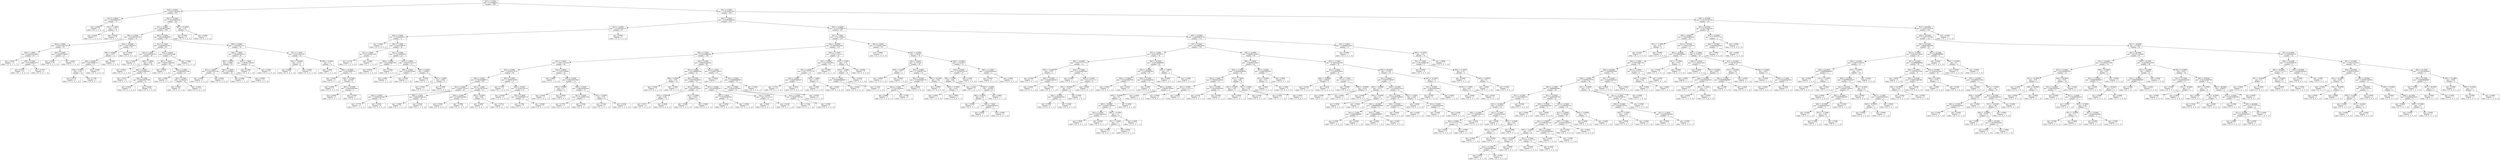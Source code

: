 digraph Tree {
0 [label="X[1] <= 2.5000\ngini = 0.747290625\nsamples = 800", shape="box"] ;
1 [label="X[0] <= 0.5000\ngini = 0.639718878882\nsamples = 218", shape="box"] ;
0 -> 1 ;
2 [label="X[1] <= 0.5000\ngini = 0.782006920415\nsamples = 17", shape="box"] ;
1 -> 2 ;
3 [label="gini = 0.6400\nsamples = 5\nvalue = [ 0.  2.  0.  2.  1.]", shape="box"] ;
2 -> 3 ;
4 [label="X[1] <= 1.5000\ngini = 0.75\nsamples = 12", shape="box"] ;
2 -> 4 ;
5 [label="gini = 0.6939\nsamples = 7\nvalue = [ 3.  1.  2.  0.  1.]", shape="box"] ;
4 -> 5 ;
6 [label="gini = 0.6400\nsamples = 5\nvalue = [ 0.  2.  1.  0.  2.]", shape="box"] ;
4 -> 6 ;
7 [label="X[0] <= 15.5000\ngini = 0.610182916264\nsamples = 201", shape="box"] ;
1 -> 7 ;
8 [label="X[1] <= 0.5000\ngini = 0.60485214494\nsamples = 196", shape="box"] ;
7 -> 8 ;
9 [label="X[0] <= 5.5000\ngini = 0.533087103724\nsamples = 57", shape="box"] ;
8 -> 9 ;
10 [label="X[0] <= 3.5000\ngini = 0.583017847485\nsamples = 43", shape="box"] ;
9 -> 10 ;
11 [label="X[0] <= 1.5000\ngini = 0.516052318668\nsamples = 29", shape="box"] ;
10 -> 11 ;
12 [label="gini = 0.5455\nsamples = 11\nvalue = [ 0.  2.  1.  1.  7.]", shape="box"] ;
11 -> 12 ;
13 [label="X[0] <= 2.5000\ngini = 0.475308641975\nsamples = 18", shape="box"] ;
11 -> 13 ;
14 [label="gini = 0.5417\nsamples = 12\nvalue = [ 0.  1.  0.  4.  7.]", shape="box"] ;
13 -> 14 ;
15 [label="gini = 0.2778\nsamples = 6\nvalue = [ 0.  0.  0.  1.  5.]", shape="box"] ;
13 -> 15 ;
16 [label="X[0] <= 4.5000\ngini = 0.642857142857\nsamples = 14", shape="box"] ;
10 -> 16 ;
17 [label="gini = 0.6200\nsamples = 10\nvalue = [ 0.  0.  2.  3.  5.]", shape="box"] ;
16 -> 17 ;
18 [label="gini = 0.6250\nsamples = 4\nvalue = [ 0.  0.  1.  2.  1.]", shape="box"] ;
16 -> 18 ;
19 [label="X[0] <= 10.5000\ngini = 0.336734693878\nsamples = 14", shape="box"] ;
9 -> 19 ;
20 [label="X[0] <= 9.5000\ngini = 0.375\nsamples = 12", shape="box"] ;
19 -> 20 ;
21 [label="X[0] <= 8.0000\ngini = 0.297520661157\nsamples = 11", shape="box"] ;
20 -> 21 ;
22 [label="X[0] <= 6.5000\ngini = 0.32\nsamples = 10", shape="box"] ;
21 -> 22 ;
23 [label="gini = 0.2778\nsamples = 6\nvalue = [ 0.  0.  0.  1.  5.]", shape="box"] ;
22 -> 23 ;
24 [label="gini = 0.3750\nsamples = 4\nvalue = [ 0.  0.  0.  1.  3.]", shape="box"] ;
22 -> 24 ;
25 [label="gini = 0.0000\nsamples = 1\nvalue = [ 0.  0.  0.  0.  1.]", shape="box"] ;
21 -> 25 ;
26 [label="gini = 0.0000\nsamples = 1\nvalue = [ 0.  0.  0.  1.  0.]", shape="box"] ;
20 -> 26 ;
27 [label="gini = 0.0000\nsamples = 2\nvalue = [ 0.  0.  0.  0.  2.]", shape="box"] ;
19 -> 27 ;
28 [label="X[0] <= 5.5000\ngini = 0.623259665649\nsamples = 139", shape="box"] ;
8 -> 28 ;
29 [label="X[1] <= 1.5000\ngini = 0.666860211932\nsamples = 83", shape="box"] ;
28 -> 29 ;
30 [label="X[0] <= 1.5000\ngini = 0.636284722222\nsamples = 48", shape="box"] ;
29 -> 30 ;
31 [label="gini = 0.5938\nsamples = 8\nvalue = [ 1.  0.  0.  3.  4.]", shape="box"] ;
30 -> 31 ;
32 [label="X[0] <= 2.5000\ngini = 0.635\nsamples = 40", shape="box"] ;
30 -> 32 ;
33 [label="gini = 0.6531\nsamples = 7\nvalue = [ 0.  0.  2.  3.  2.]", shape="box"] ;
32 -> 33 ;
34 [label="X[0] <= 3.5000\ngini = 0.620752984389\nsamples = 33", shape="box"] ;
32 -> 34 ;
35 [label="gini = 0.5417\nsamples = 12\nvalue = [ 0.  0.  1.  4.  7.]", shape="box"] ;
34 -> 35 ;
36 [label="X[0] <= 4.5000\ngini = 0.648526077098\nsamples = 21", shape="box"] ;
34 -> 36 ;
37 [label="gini = 0.6531\nsamples = 7\nvalue = [ 0.  0.  2.  2.  3.]", shape="box"] ;
36 -> 37 ;
38 [label="gini = 0.6429\nsamples = 14\nvalue = [ 0.  0.  3.  5.  6.]", shape="box"] ;
36 -> 38 ;
39 [label="X[0] <= 4.5000\ngini = 0.674285714286\nsamples = 35", shape="box"] ;
29 -> 39 ;
40 [label="X[0] <= 1.5000\ngini = 0.683673469388\nsamples = 28", shape="box"] ;
39 -> 40 ;
41 [label="gini = 0.6939\nsamples = 7\nvalue = [ 0.  2.  1.  1.  3.]", shape="box"] ;
40 -> 41 ;
42 [label="X[0] <= 2.5000\ngini = 0.648526077098\nsamples = 21", shape="box"] ;
40 -> 42 ;
43 [label="gini = 0.5600\nsamples = 5\nvalue = [ 1.  0.  0.  3.  1.]", shape="box"] ;
42 -> 43 ;
44 [label="X[0] <= 3.5000\ngini = 0.6328125\nsamples = 16", shape="box"] ;
42 -> 44 ;
45 [label="gini = 0.5938\nsamples = 8\nvalue = [ 0.  1.  0.  3.  4.]", shape="box"] ;
44 -> 45 ;
46 [label="gini = 0.6562\nsamples = 8\nvalue = [ 0.  2.  0.  3.  3.]", shape="box"] ;
44 -> 46 ;
47 [label="gini = 0.4490\nsamples = 7\nvalue = [ 1.  0.  0.  5.  1.]", shape="box"] ;
39 -> 47 ;
48 [label="X[0] <= 8.5000\ngini = 0.53443877551\nsamples = 56", shape="box"] ;
28 -> 48 ;
49 [label="X[0] <= 7.5000\ngini = 0.503460207612\nsamples = 34", shape="box"] ;
48 -> 49 ;
50 [label="X[0] <= 6.5000\ngini = 0.4864\nsamples = 25", shape="box"] ;
49 -> 50 ;
51 [label="X[1] <= 1.5000\ngini = 0.345679012346\nsamples = 9", shape="box"] ;
50 -> 51 ;
52 [label="gini = 0.4444\nsamples = 6\nvalue = [ 0.  0.  0.  2.  4.]", shape="box"] ;
51 -> 52 ;
53 [label="gini = 0.0000\nsamples = 3\nvalue = [ 0.  0.  0.  0.  3.]", shape="box"] ;
51 -> 53 ;
54 [label="X[1] <= 1.5000\ngini = 0.5390625\nsamples = 16", shape="box"] ;
50 -> 54 ;
55 [label="gini = 0.5600\nsamples = 5\nvalue = [ 0.  0.  1.  1.  3.]", shape="box"] ;
54 -> 55 ;
56 [label="gini = 0.4959\nsamples = 11\nvalue = [ 0.  0.  0.  5.  6.]", shape="box"] ;
54 -> 56 ;
57 [label="X[1] <= 1.5000\ngini = 0.493827160494\nsamples = 9", shape="box"] ;
49 -> 57 ;
58 [label="gini = 0.3200\nsamples = 5\nvalue = [ 0.  0.  0.  1.  4.]", shape="box"] ;
57 -> 58 ;
59 [label="gini = 0.5000\nsamples = 4\nvalue = [ 0.  0.  2.  0.  2.]", shape="box"] ;
57 -> 59 ;
60 [label="X[1] <= 1.5000\ngini = 0.54132231405\nsamples = 22", shape="box"] ;
48 -> 60 ;
61 [label="X[0] <= 10.0000\ngini = 0.375\nsamples = 8", shape="box"] ;
60 -> 61 ;
62 [label="gini = 0.4800\nsamples = 5\nvalue = [ 0.  0.  0.  3.  2.]", shape="box"] ;
61 -> 62 ;
63 [label="gini = 0.0000\nsamples = 3\nvalue = [ 0.  0.  0.  3.  0.]", shape="box"] ;
61 -> 63 ;
64 [label="X[0] <= 9.5000\ngini = 0.5\nsamples = 14", shape="box"] ;
60 -> 64 ;
65 [label="gini = 0.4444\nsamples = 3\nvalue = [ 0.  1.  0.  2.  0.]", shape="box"] ;
64 -> 65 ;
66 [label="X[0] <= 10.5000\ngini = 0.297520661157\nsamples = 11", shape="box"] ;
64 -> 66 ;
67 [label="gini = 0.4444\nsamples = 3\nvalue = [ 0.  0.  0.  1.  2.]", shape="box"] ;
66 -> 67 ;
68 [label="X[0] <= 12.5000\ngini = 0.21875\nsamples = 8", shape="box"] ;
66 -> 68 ;
69 [label="gini = 0.0000\nsamples = 5\nvalue = [ 0.  0.  0.  0.  5.]", shape="box"] ;
68 -> 69 ;
70 [label="X[0] <= 14.0000\ngini = 0.444444444444\nsamples = 3", shape="box"] ;
68 -> 70 ;
71 [label="gini = 0.5000\nsamples = 2\nvalue = [ 0.  0.  0.  1.  1.]", shape="box"] ;
70 -> 71 ;
72 [label="gini = 0.0000\nsamples = 1\nvalue = [ 0.  0.  0.  0.  1.]", shape="box"] ;
70 -> 72 ;
73 [label="X[0] <= 21.5000\ngini = 0.32\nsamples = 5", shape="box"] ;
7 -> 73 ;
74 [label="gini = 0.0000\nsamples = 4\nvalue = [ 0.  0.  0.  4.  0.]", shape="box"] ;
73 -> 74 ;
75 [label="gini = 0.0000\nsamples = 1\nvalue = [ 0.  0.  1.  0.  0.]", shape="box"] ;
73 -> 75 ;
76 [label="X[1] <= 9.5000\ngini = 0.767958573942\nsamples = 582", shape="box"] ;
0 -> 76 ;
77 [label="X[0] <= 3.5000\ngini = 0.745825829492\nsamples = 362", shape="box"] ;
76 -> 77 ;
78 [label="X[1] <= 6.5000\ngini = 0.723265306122\nsamples = 35", shape="box"] ;
77 -> 78 ;
79 [label="X[0] <= 0.5000\ngini = 0.755463059313\nsamples = 31", shape="box"] ;
78 -> 79 ;
80 [label="gini = 0.0000\nsamples = 2\nvalue = [ 0.  0.  0.  2.  0.]", shape="box"] ;
79 -> 80 ;
81 [label="X[0] <= 1.5000\ngini = 0.74435196195\nsamples = 29", shape="box"] ;
79 -> 81 ;
82 [label="X[1] <= 3.5000\ngini = 0.571428571429\nsamples = 7", shape="box"] ;
81 -> 82 ;
83 [label="gini = 0.3750\nsamples = 4\nvalue = [ 3.  1.  0.  0.  0.]", shape="box"] ;
82 -> 83 ;
84 [label="gini = 0.6667\nsamples = 3\nvalue = [ 1.  1.  1.  0.  0.]", shape="box"] ;
82 -> 84 ;
85 [label="X[1] <= 3.5000\ngini = 0.731404958678\nsamples = 22", shape="box"] ;
81 -> 85 ;
86 [label="X[0] <= 2.5000\ngini = 0.612244897959\nsamples = 7", shape="box"] ;
85 -> 86 ;
87 [label="gini = 0.6250\nsamples = 4\nvalue = [ 1.  0.  1.  0.  2.]", shape="box"] ;
86 -> 87 ;
88 [label="gini = 0.4444\nsamples = 3\nvalue = [ 0.  0.  2.  0.  1.]", shape="box"] ;
86 -> 88 ;
89 [label="X[1] <= 4.5000\ngini = 0.693333333333\nsamples = 15", shape="box"] ;
85 -> 89 ;
90 [label="X[0] <= 2.5000\ngini = 0.65306122449\nsamples = 7", shape="box"] ;
89 -> 90 ;
91 [label="gini = 0.6667\nsamples = 3\nvalue = [ 1.  0.  0.  1.  1.]", shape="box"] ;
90 -> 91 ;
92 [label="gini = 0.6250\nsamples = 4\nvalue = [ 1.  0.  0.  1.  2.]", shape="box"] ;
90 -> 92 ;
93 [label="X[0] <= 2.5000\ngini = 0.65625\nsamples = 8", shape="box"] ;
89 -> 93 ;
94 [label="gini = 0.6250\nsamples = 4\nvalue = [ 2.  0.  1.  1.  0.]", shape="box"] ;
93 -> 94 ;
95 [label="X[1] <= 5.5000\ngini = 0.625\nsamples = 4", shape="box"] ;
93 -> 95 ;
96 [label="gini = 0.5000\nsamples = 2\nvalue = [ 1.  0.  0.  1.  0.]", shape="box"] ;
95 -> 96 ;
97 [label="gini = 0.5000\nsamples = 2\nvalue = [ 1.  0.  0.  0.  1.]", shape="box"] ;
95 -> 97 ;
98 [label="gini = 0.0000\nsamples = 4\nvalue = [ 4.  0.  0.  0.  0.]", shape="box"] ;
78 -> 98 ;
99 [label="X[0] <= 12.5000\ngini = 0.732747898138\nsamples = 327", shape="box"] ;
77 -> 99 ;
100 [label="X[1] <= 7.5000\ngini = 0.7611249555\nsamples = 212", shape="box"] ;
99 -> 100 ;
101 [label="X[0] <= 10.5000\ngini = 0.748705971468\nsamples = 178", shape="box"] ;
100 -> 101 ;
102 [label="X[0] <= 7.5000\ngini = 0.754930606282\nsamples = 148", shape="box"] ;
101 -> 102 ;
103 [label="X[1] <= 5.5000\ngini = 0.769111570248\nsamples = 88", shape="box"] ;
102 -> 103 ;
104 [label="X[1] <= 4.5000\ngini = 0.769054178145\nsamples = 66", shape="box"] ;
103 -> 104 ;
105 [label="X[0] <= 5.5000\ngini = 0.745522698875\nsamples = 49", shape="box"] ;
104 -> 105 ;
106 [label="X[1] <= 3.5000\ngini = 0.69387755102\nsamples = 28", shape="box"] ;
105 -> 106 ;
107 [label="X[0] <= 4.5000\ngini = 0.704081632653\nsamples = 14", shape="box"] ;
106 -> 107 ;
108 [label="gini = 0.7778\nsamples = 6\nvalue = [ 1.  1.  1.  2.  1.]", shape="box"] ;
107 -> 108 ;
109 [label="gini = 0.5938\nsamples = 8\nvalue = [ 0.  0.  3.  4.  1.]", shape="box"] ;
107 -> 109 ;
110 [label="X[0] <= 4.5000\ngini = 0.663265306122\nsamples = 14", shape="box"] ;
106 -> 110 ;
111 [label="gini = 0.6667\nsamples = 6\nvalue = [ 0.  1.  1.  3.  1.]", shape="box"] ;
110 -> 111 ;
112 [label="gini = 0.6562\nsamples = 8\nvalue = [ 0.  1.  1.  4.  2.]", shape="box"] ;
110 -> 112 ;
113 [label="X[1] <= 3.5000\ngini = 0.730158730159\nsamples = 21", shape="box"] ;
105 -> 113 ;
114 [label="X[0] <= 6.5000\ngini = 0.743801652893\nsamples = 11", shape="box"] ;
113 -> 114 ;
115 [label="gini = 0.0000\nsamples = 1\nvalue = [ 0.  0.  0.  0.  1.]", shape="box"] ;
114 -> 115 ;
116 [label="gini = 0.7600\nsamples = 10\nvalue = [ 1.  1.  3.  2.  3.]", shape="box"] ;
114 -> 116 ;
117 [label="X[0] <= 6.5000\ngini = 0.66\nsamples = 10", shape="box"] ;
113 -> 117 ;
118 [label="gini = 0.6667\nsamples = 3\nvalue = [ 1.  0.  0.  1.  1.]", shape="box"] ;
117 -> 118 ;
119 [label="gini = 0.5714\nsamples = 7\nvalue = [ 0.  2.  0.  1.  4.]", shape="box"] ;
117 -> 119 ;
120 [label="X[0] <= 4.5000\ngini = 0.78892733564\nsamples = 17", shape="box"] ;
104 -> 120 ;
121 [label="gini = 0.3750\nsamples = 4\nvalue = [ 0.  1.  0.  0.  3.]", shape="box"] ;
120 -> 121 ;
122 [label="X[0] <= 5.5000\ngini = 0.745562130178\nsamples = 13", shape="box"] ;
120 -> 122 ;
123 [label="gini = 0.6250\nsamples = 4\nvalue = [ 1.  1.  2.  0.  0.]", shape="box"] ;
122 -> 123 ;
124 [label="X[0] <= 6.5000\ngini = 0.716049382716\nsamples = 9", shape="box"] ;
122 -> 124 ;
125 [label="gini = 0.7500\nsamples = 4\nvalue = [ 1.  0.  1.  1.  1.]", shape="box"] ;
124 -> 125 ;
126 [label="gini = 0.6400\nsamples = 5\nvalue = [ 2.  0.  1.  2.  0.]", shape="box"] ;
124 -> 126 ;
127 [label="X[0] <= 4.5000\ngini = 0.735537190083\nsamples = 22", shape="box"] ;
103 -> 127 ;
128 [label="gini = 0.6667\nsamples = 3\nvalue = [ 1.  1.  1.  0.  0.]", shape="box"] ;
127 -> 128 ;
129 [label="X[0] <= 5.5000\ngini = 0.692520775623\nsamples = 19", shape="box"] ;
127 -> 129 ;
130 [label="X[1] <= 6.5000\ngini = 0.5\nsamples = 4", shape="box"] ;
129 -> 130 ;
131 [label="gini = 0.4444\nsamples = 3\nvalue = [ 0.  0.  0.  2.  1.]", shape="box"] ;
130 -> 131 ;
132 [label="gini = 0.0000\nsamples = 1\nvalue = [ 0.  0.  0.  0.  1.]", shape="box"] ;
130 -> 132 ;
133 [label="X[0] <= 6.5000\ngini = 0.684444444444\nsamples = 15", shape="box"] ;
129 -> 133 ;
134 [label="X[1] <= 6.5000\ngini = 0.571428571429\nsamples = 7", shape="box"] ;
133 -> 134 ;
135 [label="gini = 0.3750\nsamples = 4\nvalue = [ 0.  0.  1.  3.  0.]", shape="box"] ;
134 -> 135 ;
136 [label="gini = 0.4444\nsamples = 3\nvalue = [ 0.  2.  0.  1.  0.]", shape="box"] ;
134 -> 136 ;
137 [label="X[1] <= 6.5000\ngini = 0.75\nsamples = 8", shape="box"] ;
133 -> 137 ;
138 [label="gini = 0.7200\nsamples = 5\nvalue = [ 1.  2.  0.  1.  1.]", shape="box"] ;
137 -> 138 ;
139 [label="gini = 0.4444\nsamples = 3\nvalue = [ 0.  0.  1.  2.  0.]", shape="box"] ;
137 -> 139 ;
140 [label="X[0] <= 9.5000\ngini = 0.699444444444\nsamples = 60", shape="box"] ;
102 -> 140 ;
141 [label="X[1] <= 3.5000\ngini = 0.673408685306\nsamples = 41", shape="box"] ;
140 -> 141 ;
142 [label="X[0] <= 8.5000\ngini = 0.58\nsamples = 10", shape="box"] ;
141 -> 142 ;
143 [label="gini = 0.5600\nsamples = 5\nvalue = [ 0.  0.  1.  1.  3.]", shape="box"] ;
142 -> 143 ;
144 [label="gini = 0.5600\nsamples = 5\nvalue = [ 0.  1.  1.  0.  3.]", shape="box"] ;
142 -> 144 ;
145 [label="X[0] <= 8.5000\ngini = 0.659729448491\nsamples = 31", shape="box"] ;
141 -> 145 ;
146 [label="X[1] <= 5.5000\ngini = 0.642857142857\nsamples = 14", shape="box"] ;
145 -> 146 ;
147 [label="X[1] <= 4.5000\ngini = 0.58\nsamples = 10", shape="box"] ;
146 -> 147 ;
148 [label="gini = 0.6173\nsamples = 9\nvalue = [ 1.  1.  0.  2.  5.]", shape="box"] ;
147 -> 148 ;
149 [label="gini = 0.0000\nsamples = 1\nvalue = [ 0.  0.  0.  0.  1.]", shape="box"] ;
147 -> 149 ;
150 [label="X[1] <= 6.5000\ngini = 0.625\nsamples = 4", shape="box"] ;
146 -> 150 ;
151 [label="gini = 0.4444\nsamples = 3\nvalue = [ 1.  0.  0.  2.  0.]", shape="box"] ;
150 -> 151 ;
152 [label="gini = 0.0000\nsamples = 1\nvalue = [ 0.  0.  0.  0.  1.]", shape="box"] ;
150 -> 152 ;
153 [label="X[1] <= 5.5000\ngini = 0.615916955017\nsamples = 17", shape="box"] ;
145 -> 153 ;
154 [label="X[1] <= 4.5000\ngini = 0.545454545455\nsamples = 11", shape="box"] ;
153 -> 154 ;
155 [label="gini = 0.4800\nsamples = 5\nvalue = [ 0.  0.  0.  3.  2.]", shape="box"] ;
154 -> 155 ;
156 [label="gini = 0.5000\nsamples = 6\nvalue = [ 1.  0.  1.  4.  0.]", shape="box"] ;
154 -> 156 ;
157 [label="X[1] <= 6.5000\ngini = 0.611111111111\nsamples = 6", shape="box"] ;
153 -> 157 ;
158 [label="gini = 0.5000\nsamples = 2\nvalue = [ 0.  0.  0.  1.  1.]", shape="box"] ;
157 -> 158 ;
159 [label="gini = 0.6250\nsamples = 4\nvalue = [ 0.  0.  1.  1.  2.]", shape="box"] ;
157 -> 159 ;
160 [label="X[1] <= 3.5000\ngini = 0.703601108033\nsamples = 19", shape="box"] ;
140 -> 160 ;
161 [label="gini = 0.6939\nsamples = 7\nvalue = [ 3.  0.  1.  1.  2.]", shape="box"] ;
160 -> 161 ;
162 [label="X[1] <= 6.5000\ngini = 0.666666666667\nsamples = 12", shape="box"] ;
160 -> 162 ;
163 [label="X[1] <= 5.5000\ngini = 0.694214876033\nsamples = 11", shape="box"] ;
162 -> 163 ;
164 [label="X[1] <= 4.5000\ngini = 0.69387755102\nsamples = 7", shape="box"] ;
163 -> 164 ;
165 [label="gini = 0.7200\nsamples = 5\nvalue = [ 1.  0.  1.  1.  2.]", shape="box"] ;
164 -> 165 ;
166 [label="gini = 0.5000\nsamples = 2\nvalue = [ 0.  0.  1.  0.  1.]", shape="box"] ;
164 -> 166 ;
167 [label="gini = 0.6250\nsamples = 4\nvalue = [ 1.  0.  0.  1.  2.]", shape="box"] ;
163 -> 167 ;
168 [label="gini = 0.0000\nsamples = 1\nvalue = [ 0.  0.  0.  0.  1.]", shape="box"] ;
162 -> 168 ;
169 [label="X[0] <= 11.5000\ngini = 0.651111111111\nsamples = 30", shape="box"] ;
101 -> 169 ;
170 [label="X[1] <= 6.5000\ngini = 0.512345679012\nsamples = 18", shape="box"] ;
169 -> 170 ;
171 [label="X[1] <= 4.5000\ngini = 0.417777777778\nsamples = 15", shape="box"] ;
170 -> 171 ;
172 [label="X[1] <= 3.5000\ngini = 0.448979591837\nsamples = 7", shape="box"] ;
171 -> 172 ;
173 [label="gini = 0.3750\nsamples = 4\nvalue = [ 0.  0.  1.  3.  0.]", shape="box"] ;
172 -> 173 ;
174 [label="gini = 0.4444\nsamples = 3\nvalue = [ 0.  0.  0.  2.  1.]", shape="box"] ;
172 -> 174 ;
175 [label="X[1] <= 5.5000\ngini = 0.375\nsamples = 8", shape="box"] ;
171 -> 175 ;
176 [label="gini = 0.3200\nsamples = 5\nvalue = [ 0.  0.  1.  4.  0.]", shape="box"] ;
175 -> 176 ;
177 [label="gini = 0.4444\nsamples = 3\nvalue = [ 0.  0.  1.  2.  0.]", shape="box"] ;
175 -> 177 ;
178 [label="gini = 0.6667\nsamples = 3\nvalue = [ 0.  1.  0.  1.  1.]", shape="box"] ;
170 -> 178 ;
179 [label="X[1] <= 5.5000\ngini = 0.75\nsamples = 12", shape="box"] ;
169 -> 179 ;
180 [label="X[1] <= 4.5000\ngini = 0.76\nsamples = 10", shape="box"] ;
179 -> 180 ;
181 [label="X[1] <= 3.5000\ngini = 0.666666666667\nsamples = 6", shape="box"] ;
180 -> 181 ;
182 [label="gini = 0.0000\nsamples = 1\nvalue = [ 0.  0.  0.  0.  1.]", shape="box"] ;
181 -> 182 ;
183 [label="gini = 0.7200\nsamples = 5\nvalue = [ 1.  1.  0.  1.  2.]", shape="box"] ;
181 -> 183 ;
184 [label="gini = 0.6250\nsamples = 4\nvalue = [ 0.  2.  1.  1.  0.]", shape="box"] ;
180 -> 184 ;
185 [label="gini = 0.0000\nsamples = 2\nvalue = [ 0.  0.  0.  2.  0.]", shape="box"] ;
179 -> 185 ;
186 [label="X[0] <= 4.5000\ngini = 0.778546712803\nsamples = 34", shape="box"] ;
100 -> 186 ;
187 [label="gini = 0.0000\nsamples = 2\nvalue = [ 2.  0.  0.  0.  0.]", shape="box"] ;
186 -> 187 ;
188 [label="X[1] <= 8.5000\ngini = 0.78125\nsamples = 32", shape="box"] ;
186 -> 188 ;
189 [label="X[0] <= 6.5000\ngini = 0.7578125\nsamples = 16", shape="box"] ;
188 -> 189 ;
190 [label="X[0] <= 5.5000\ngini = 0.5\nsamples = 2", shape="box"] ;
189 -> 190 ;
191 [label="gini = 0.0000\nsamples = 1\nvalue = [ 1.  0.  0.  0.  0.]", shape="box"] ;
190 -> 191 ;
192 [label="gini = 0.0000\nsamples = 1\nvalue = [ 0.  0.  1.  0.  0.]", shape="box"] ;
190 -> 192 ;
193 [label="X[0] <= 9.5000\ngini = 0.734693877551\nsamples = 14", shape="box"] ;
189 -> 193 ;
194 [label="X[0] <= 8.5000\ngini = 0.716049382716\nsamples = 9", shape="box"] ;
193 -> 194 ;
195 [label="X[0] <= 7.5000\ngini = 0.775510204082\nsamples = 7", shape="box"] ;
194 -> 195 ;
196 [label="gini = 0.6667\nsamples = 3\nvalue = [ 1.  1.  0.  0.  1.]", shape="box"] ;
195 -> 196 ;
197 [label="gini = 0.7500\nsamples = 4\nvalue = [ 0.  1.  1.  1.  1.]", shape="box"] ;
195 -> 197 ;
198 [label="gini = 0.0000\nsamples = 2\nvalue = [ 0.  0.  0.  0.  2.]", shape="box"] ;
194 -> 198 ;
199 [label="X[0] <= 10.5000\ngini = 0.64\nsamples = 5", shape="box"] ;
193 -> 199 ;
200 [label="gini = 0.0000\nsamples = 1\nvalue = [ 1.  0.  0.  0.  0.]", shape="box"] ;
199 -> 200 ;
201 [label="X[0] <= 11.5000\ngini = 0.625\nsamples = 4", shape="box"] ;
199 -> 201 ;
202 [label="gini = 0.0000\nsamples = 1\nvalue = [ 0.  1.  0.  0.  0.]", shape="box"] ;
201 -> 202 ;
203 [label="gini = 0.6667\nsamples = 3\nvalue = [ 1.  1.  0.  0.  1.]", shape="box"] ;
201 -> 203 ;
204 [label="X[0] <= 10.5000\ngini = 0.7421875\nsamples = 16", shape="box"] ;
188 -> 204 ;
205 [label="X[0] <= 9.5000\ngini = 0.745562130178\nsamples = 13", shape="box"] ;
204 -> 205 ;
206 [label="X[0] <= 5.5000\ngini = 0.68\nsamples = 10", shape="box"] ;
205 -> 206 ;
207 [label="gini = 0.5000\nsamples = 2\nvalue = [ 0.  1.  0.  1.  0.]", shape="box"] ;
206 -> 207 ;
208 [label="X[0] <= 8.5000\ngini = 0.65625\nsamples = 8", shape="box"] ;
206 -> 208 ;
209 [label="X[0] <= 6.5000\ngini = 0.56\nsamples = 5", shape="box"] ;
208 -> 209 ;
210 [label="gini = 0.5000\nsamples = 2\nvalue = [ 0.  0.  0.  1.  1.]", shape="box"] ;
209 -> 210 ;
211 [label="X[0] <= 7.5000\ngini = 0.444444444444\nsamples = 3", shape="box"] ;
209 -> 211 ;
212 [label="gini = 0.0000\nsamples = 1\nvalue = [ 0.  0.  0.  1.  0.]", shape="box"] ;
211 -> 212 ;
213 [label="gini = 0.5000\nsamples = 2\nvalue = [ 1.  0.  0.  1.  0.]", shape="box"] ;
211 -> 213 ;
214 [label="gini = 0.6667\nsamples = 3\nvalue = [ 0.  0.  1.  1.  1.]", shape="box"] ;
208 -> 214 ;
215 [label="gini = 0.4444\nsamples = 3\nvalue = [ 2.  1.  0.  0.  0.]", shape="box"] ;
205 -> 215 ;
216 [label="X[0] <= 11.5000\ngini = 0.444444444444\nsamples = 3", shape="box"] ;
204 -> 216 ;
217 [label="gini = 0.5000\nsamples = 2\nvalue = [ 0.  0.  0.  1.  1.]", shape="box"] ;
216 -> 217 ;
218 [label="gini = 0.0000\nsamples = 1\nvalue = [ 0.  0.  0.  0.  1.]", shape="box"] ;
216 -> 218 ;
219 [label="X[0] <= 23.0000\ngini = 0.658298676749\nsamples = 115", shape="box"] ;
99 -> 219 ;
220 [label="X[1] <= 5.5000\ngini = 0.67048816568\nsamples = 104", shape="box"] ;
219 -> 220 ;
221 [label="X[1] <= 3.5000\ngini = 0.615740740741\nsamples = 36", shape="box"] ;
220 -> 221 ;
222 [label="X[0] <= 16.5000\ngini = 0.652777777778\nsamples = 12", shape="box"] ;
221 -> 222 ;
223 [label="X[0] <= 14.5000\ngini = 0.56\nsamples = 5", shape="box"] ;
222 -> 223 ;
224 [label="gini = 0.5000\nsamples = 2\nvalue = [ 0.  1.  0.  1.  0.]", shape="box"] ;
223 -> 224 ;
225 [label="X[0] <= 15.5000\ngini = 0.444444444444\nsamples = 3", shape="box"] ;
223 -> 225 ;
226 [label="gini = 0.0000\nsamples = 1\nvalue = [ 0.  0.  0.  1.  0.]", shape="box"] ;
225 -> 226 ;
227 [label="gini = 0.5000\nsamples = 2\nvalue = [ 0.  0.  1.  1.  0.]", shape="box"] ;
225 -> 227 ;
228 [label="X[0] <= 17.5000\ngini = 0.612244897959\nsamples = 7", shape="box"] ;
222 -> 228 ;
229 [label="gini = 0.0000\nsamples = 1\nvalue = [ 0.  0.  0.  0.  1.]", shape="box"] ;
228 -> 229 ;
230 [label="X[0] <= 21.0000\ngini = 0.611111111111\nsamples = 6", shape="box"] ;
228 -> 230 ;
231 [label="X[0] <= 19.5000\ngini = 0.64\nsamples = 5", shape="box"] ;
230 -> 231 ;
232 [label="X[0] <= 18.5000\ngini = 0.444444444444\nsamples = 3", shape="box"] ;
231 -> 232 ;
233 [label="gini = 0.5000\nsamples = 2\nvalue = [ 0.  0.  0.  1.  1.]", shape="box"] ;
232 -> 233 ;
234 [label="gini = 0.0000\nsamples = 1\nvalue = [ 0.  0.  0.  1.  0.]", shape="box"] ;
232 -> 234 ;
235 [label="gini = 0.5000\nsamples = 2\nvalue = [ 0.  0.  1.  0.  1.]", shape="box"] ;
231 -> 235 ;
236 [label="gini = 0.0000\nsamples = 1\nvalue = [ 0.  0.  0.  1.  0.]", shape="box"] ;
230 -> 236 ;
237 [label="X[0] <= 20.5000\ngini = 0.545138888889\nsamples = 24", shape="box"] ;
221 -> 237 ;
238 [label="X[0] <= 14.5000\ngini = 0.51652892562\nsamples = 22", shape="box"] ;
237 -> 238 ;
239 [label="X[0] <= 13.5000\ngini = 0.612244897959\nsamples = 7", shape="box"] ;
238 -> 239 ;
240 [label="gini = 0.4444\nsamples = 3\nvalue = [ 0.  0.  0.  1.  2.]", shape="box"] ;
239 -> 240 ;
241 [label="gini = 0.6250\nsamples = 4\nvalue = [ 0.  0.  1.  2.  1.]", shape="box"] ;
239 -> 241 ;
242 [label="X[0] <= 15.5000\ngini = 0.444444444444\nsamples = 15", shape="box"] ;
238 -> 242 ;
243 [label="gini = 0.0000\nsamples = 4\nvalue = [ 0.  0.  0.  0.  4.]", shape="box"] ;
242 -> 243 ;
244 [label="X[0] <= 19.5000\ngini = 0.495867768595\nsamples = 11", shape="box"] ;
242 -> 244 ;
245 [label="X[0] <= 18.5000\ngini = 0.5\nsamples = 10", shape="box"] ;
244 -> 245 ;
246 [label="X[0] <= 16.5000\ngini = 0.493827160494\nsamples = 9", shape="box"] ;
245 -> 246 ;
247 [label="X[1] <= 4.5000\ngini = 0.444444444444\nsamples = 3", shape="box"] ;
246 -> 247 ;
248 [label="gini = 0.5000\nsamples = 2\nvalue = [ 0.  0.  0.  1.  1.]", shape="box"] ;
247 -> 248 ;
249 [label="gini = 0.0000\nsamples = 1\nvalue = [ 0.  0.  0.  0.  1.]", shape="box"] ;
247 -> 249 ;
250 [label="X[0] <= 17.5000\ngini = 0.5\nsamples = 6", shape="box"] ;
246 -> 250 ;
251 [label="X[1] <= 4.5000\ngini = 0.5\nsamples = 4", shape="box"] ;
250 -> 251 ;
252 [label="gini = 0.5000\nsamples = 2\nvalue = [ 0.  0.  0.  1.  1.]", shape="box"] ;
251 -> 252 ;
253 [label="gini = 0.5000\nsamples = 2\nvalue = [ 0.  0.  0.  1.  1.]", shape="box"] ;
251 -> 253 ;
254 [label="gini = 0.5000\nsamples = 2\nvalue = [ 0.  0.  0.  1.  1.]", shape="box"] ;
250 -> 254 ;
255 [label="gini = 0.0000\nsamples = 1\nvalue = [ 0.  0.  0.  1.  0.]", shape="box"] ;
245 -> 255 ;
256 [label="gini = 0.0000\nsamples = 1\nvalue = [ 0.  0.  0.  0.  1.]", shape="box"] ;
244 -> 256 ;
257 [label="X[1] <= 4.5000\ngini = 0.5\nsamples = 2", shape="box"] ;
237 -> 257 ;
258 [label="gini = 0.0000\nsamples = 1\nvalue = [ 0.  0.  0.  0.  1.]", shape="box"] ;
257 -> 258 ;
259 [label="gini = 0.0000\nsamples = 1\nvalue = [ 0.  1.  0.  0.  0.]", shape="box"] ;
257 -> 259 ;
260 [label="X[0] <= 15.5000\ngini = 0.688581314879\nsamples = 68", shape="box"] ;
220 -> 260 ;
261 [label="X[0] <= 14.5000\ngini = 0.582639714625\nsamples = 29", shape="box"] ;
260 -> 261 ;
262 [label="X[0] <= 13.5000\ngini = 0.582644628099\nsamples = 22", shape="box"] ;
261 -> 262 ;
263 [label="X[1] <= 7.5000\ngini = 0.569444444444\nsamples = 12", shape="box"] ;
262 -> 263 ;
264 [label="X[1] <= 6.5000\ngini = 0.611111111111\nsamples = 6", shape="box"] ;
263 -> 264 ;
265 [label="gini = 0.5000\nsamples = 2\nvalue = [ 0.  0.  0.  1.  1.]", shape="box"] ;
264 -> 265 ;
266 [label="gini = 0.6250\nsamples = 4\nvalue = [ 1.  0.  0.  2.  1.]", shape="box"] ;
264 -> 266 ;
267 [label="X[1] <= 8.5000\ngini = 0.444444444444\nsamples = 6", shape="box"] ;
263 -> 267 ;
268 [label="gini = 0.3750\nsamples = 4\nvalue = [ 0.  0.  0.  1.  3.]", shape="box"] ;
267 -> 268 ;
269 [label="gini = 0.5000\nsamples = 2\nvalue = [ 0.  0.  0.  1.  1.]", shape="box"] ;
267 -> 269 ;
270 [label="X[1] <= 7.5000\ngini = 0.58\nsamples = 10", shape="box"] ;
262 -> 270 ;
271 [label="X[1] <= 6.5000\ngini = 0.48\nsamples = 5", shape="box"] ;
270 -> 271 ;
272 [label="gini = 0.5000\nsamples = 2\nvalue = [ 0.  0.  0.  1.  1.]", shape="box"] ;
271 -> 272 ;
273 [label="gini = 0.4444\nsamples = 3\nvalue = [ 0.  0.  0.  1.  2.]", shape="box"] ;
271 -> 273 ;
274 [label="X[1] <= 8.5000\ngini = 0.56\nsamples = 5", shape="box"] ;
270 -> 274 ;
275 [label="gini = 0.5000\nsamples = 2\nvalue = [ 0.  0.  1.  1.  0.]", shape="box"] ;
274 -> 275 ;
276 [label="gini = 0.4444\nsamples = 3\nvalue = [ 0.  0.  0.  2.  1.]", shape="box"] ;
274 -> 276 ;
277 [label="X[1] <= 8.5000\ngini = 0.448979591837\nsamples = 7", shape="box"] ;
261 -> 277 ;
278 [label="X[1] <= 6.5000\ngini = 0.32\nsamples = 5", shape="box"] ;
277 -> 278 ;
279 [label="gini = 0.4444\nsamples = 3\nvalue = [ 0.  0.  0.  2.  1.]", shape="box"] ;
278 -> 279 ;
280 [label="gini = 0.0000\nsamples = 2\nvalue = [ 0.  0.  0.  2.  0.]", shape="box"] ;
278 -> 280 ;
281 [label="gini = 0.5000\nsamples = 2\nvalue = [ 0.  0.  1.  1.  0.]", shape="box"] ;
277 -> 281 ;
282 [label="X[0] <= 17.5000\ngini = 0.742932281394\nsamples = 39", shape="box"] ;
260 -> 282 ;
283 [label="X[1] <= 6.5000\ngini = 0.724489795918\nsamples = 14", shape="box"] ;
282 -> 283 ;
284 [label="X[0] <= 16.5000\ngini = 0.65625\nsamples = 8", shape="box"] ;
283 -> 284 ;
285 [label="gini = 0.6250\nsamples = 4\nvalue = [ 1.  0.  2.  0.  1.]", shape="box"] ;
284 -> 285 ;
286 [label="gini = 0.6250\nsamples = 4\nvalue = [ 0.  0.  2.  1.  1.]", shape="box"] ;
284 -> 286 ;
287 [label="X[1] <= 7.5000\ngini = 0.611111111111\nsamples = 6", shape="box"] ;
283 -> 287 ;
288 [label="gini = 0.0000\nsamples = 2\nvalue = [ 0.  0.  0.  0.  2.]", shape="box"] ;
287 -> 288 ;
289 [label="X[0] <= 16.5000\ngini = 0.625\nsamples = 4", shape="box"] ;
287 -> 289 ;
290 [label="gini = 0.0000\nsamples = 1\nvalue = [ 0.  0.  0.  1.  0.]", shape="box"] ;
289 -> 290 ;
291 [label="gini = 0.6667\nsamples = 3\nvalue = [ 1.  0.  0.  1.  1.]", shape="box"] ;
289 -> 291 ;
292 [label="X[0] <= 20.5000\ngini = 0.7136\nsamples = 25", shape="box"] ;
282 -> 292 ;
293 [label="X[1] <= 6.5000\ngini = 0.629757785467\nsamples = 17", shape="box"] ;
292 -> 293 ;
294 [label="X[0] <= 18.5000\ngini = 0.375\nsamples = 4", shape="box"] ;
293 -> 294 ;
295 [label="gini = 0.0000\nsamples = 2\nvalue = [ 0.  0.  0.  2.  0.]", shape="box"] ;
294 -> 295 ;
296 [label="X[0] <= 19.5000\ngini = 0.5\nsamples = 2", shape="box"] ;
294 -> 296 ;
297 [label="gini = 0.0000\nsamples = 1\nvalue = [ 0.  0.  0.  0.  1.]", shape="box"] ;
296 -> 297 ;
298 [label="gini = 0.0000\nsamples = 1\nvalue = [ 0.  0.  0.  1.  0.]", shape="box"] ;
296 -> 298 ;
299 [label="X[0] <= 19.5000\ngini = 0.674556213018\nsamples = 13", shape="box"] ;
293 -> 299 ;
300 [label="X[1] <= 8.5000\ngini = 0.641975308642\nsamples = 9", shape="box"] ;
299 -> 300 ;
301 [label="X[0] <= 18.5000\ngini = 0.666666666667\nsamples = 6", shape="box"] ;
300 -> 301 ;
302 [label="X[1] <= 7.5000\ngini = 0.666666666667\nsamples = 3", shape="box"] ;
301 -> 302 ;
303 [label="gini = 0.5000\nsamples = 2\nvalue = [ 0.  1.  0.  0.  1.]", shape="box"] ;
302 -> 303 ;
304 [label="gini = 0.0000\nsamples = 1\nvalue = [ 0.  0.  0.  1.  0.]", shape="box"] ;
302 -> 304 ;
305 [label="X[1] <= 7.5000\ngini = 0.666666666667\nsamples = 3", shape="box"] ;
301 -> 305 ;
306 [label="gini = 0.0000\nsamples = 1\nvalue = [ 0.  0.  0.  1.  0.]", shape="box"] ;
305 -> 306 ;
307 [label="gini = 0.5000\nsamples = 2\nvalue = [ 0.  1.  0.  0.  1.]", shape="box"] ;
305 -> 307 ;
308 [label="X[0] <= 18.5000\ngini = 0.444444444444\nsamples = 3", shape="box"] ;
300 -> 308 ;
309 [label="gini = 0.0000\nsamples = 1\nvalue = [ 0.  0.  0.  1.  0.]", shape="box"] ;
308 -> 309 ;
310 [label="gini = 0.5000\nsamples = 2\nvalue = [ 0.  1.  0.  1.  0.]", shape="box"] ;
308 -> 310 ;
311 [label="X[1] <= 7.5000\ngini = 0.625\nsamples = 4", shape="box"] ;
299 -> 311 ;
312 [label="gini = 0.0000\nsamples = 1\nvalue = [ 0.  0.  1.  0.  0.]", shape="box"] ;
311 -> 312 ;
313 [label="X[1] <= 8.5000\ngini = 0.444444444444\nsamples = 3", shape="box"] ;
311 -> 313 ;
314 [label="gini = 0.0000\nsamples = 1\nvalue = [ 0.  0.  0.  1.  0.]", shape="box"] ;
313 -> 314 ;
315 [label="gini = 0.5000\nsamples = 2\nvalue = [ 0.  0.  0.  1.  1.]", shape="box"] ;
313 -> 315 ;
316 [label="X[0] <= 21.5000\ngini = 0.75\nsamples = 8", shape="box"] ;
292 -> 316 ;
317 [label="X[1] <= 8.0000\ngini = 0.444444444444\nsamples = 3", shape="box"] ;
316 -> 317 ;
318 [label="gini = 0.5000\nsamples = 2\nvalue = [ 1.  0.  1.  0.  0.]", shape="box"] ;
317 -> 318 ;
319 [label="gini = 0.0000\nsamples = 1\nvalue = [ 0.  0.  1.  0.  0.]", shape="box"] ;
317 -> 319 ;
320 [label="X[1] <= 7.5000\ngini = 0.64\nsamples = 5", shape="box"] ;
316 -> 320 ;
321 [label="gini = 0.0000\nsamples = 1\nvalue = [ 0.  0.  0.  1.  0.]", shape="box"] ;
320 -> 321 ;
322 [label="gini = 0.6250\nsamples = 4\nvalue = [ 1.  0.  0.  1.  2.]", shape="box"] ;
320 -> 322 ;
323 [label="X[1] <= 5.5000\ngini = 0.396694214876\nsamples = 11", shape="box"] ;
219 -> 323 ;
324 [label="gini = 0.0000\nsamples = 1\nvalue = [ 0.  0.  0.  1.  0.]", shape="box"] ;
323 -> 324 ;
325 [label="X[0] <= 37.5000\ngini = 0.32\nsamples = 10", shape="box"] ;
323 -> 325 ;
326 [label="X[1] <= 7.5000\ngini = 0.197530864198\nsamples = 9", shape="box"] ;
325 -> 326 ;
327 [label="gini = 0.0000\nsamples = 4\nvalue = [ 0.  0.  0.  0.  4.]", shape="box"] ;
326 -> 327 ;
328 [label="X[0] <= 27.5000\ngini = 0.32\nsamples = 5", shape="box"] ;
326 -> 328 ;
329 [label="gini = 0.0000\nsamples = 3\nvalue = [ 0.  0.  0.  0.  3.]", shape="box"] ;
328 -> 329 ;
330 [label="X[0] <= 32.0000\ngini = 0.5\nsamples = 2", shape="box"] ;
328 -> 330 ;
331 [label="gini = 0.0000\nsamples = 1\nvalue = [ 0.  0.  0.  1.  0.]", shape="box"] ;
330 -> 331 ;
332 [label="gini = 0.0000\nsamples = 1\nvalue = [ 0.  0.  0.  0.  1.]", shape="box"] ;
330 -> 332 ;
333 [label="gini = 0.0000\nsamples = 1\nvalue = [ 0.  0.  0.  1.  0.]", shape="box"] ;
325 -> 333 ;
334 [label="X[0] <= 19.5000\ngini = 0.783347107438\nsamples = 220", shape="box"] ;
76 -> 334 ;
335 [label="X[1] <= 20.5000\ngini = 0.793130165289\nsamples = 88", shape="box"] ;
334 -> 335 ;
336 [label="X[0] <= 8.0000\ngini = 0.795359904819\nsamples = 82", shape="box"] ;
335 -> 336 ;
337 [label="X[1] <= 11.0000\ngini = 0.32\nsamples = 5", shape="box"] ;
336 -> 337 ;
338 [label="gini = 0.0000\nsamples = 1\nvalue = [ 0.  1.  0.  0.  0.]", shape="box"] ;
337 -> 338 ;
339 [label="gini = 0.0000\nsamples = 4\nvalue = [ 4.  0.  0.  0.  0.]", shape="box"] ;
337 -> 339 ;
340 [label="X[1] <= 15.5000\ngini = 0.793051104739\nsamples = 77", shape="box"] ;
336 -> 340 ;
341 [label="X[0] <= 18.5000\ngini = 0.779897876915\nsamples = 61", shape="box"] ;
340 -> 341 ;
342 [label="X[0] <= 17.5000\ngini = 0.786703601108\nsamples = 57", shape="box"] ;
341 -> 342 ;
343 [label="X[0] <= 16.5000\ngini = 0.780469050365\nsamples = 51", shape="box"] ;
342 -> 343 ;
344 [label="X[0] <= 14.5000\ngini = 0.785590277778\nsamples = 48", shape="box"] ;
343 -> 344 ;
345 [label="X[0] <= 11.5000\ngini = 0.768698060942\nsamples = 38", shape="box"] ;
344 -> 345 ;
346 [label="X[1] <= 14.5000\ngini = 0.76124567474\nsamples = 17", shape="box"] ;
345 -> 346 ;
347 [label="X[1] <= 10.5000\ngini = 0.7421875\nsamples = 16", shape="box"] ;
346 -> 347 ;
348 [label="X[0] <= 10.5000\ngini = 0.716049382716\nsamples = 9", shape="box"] ;
347 -> 348 ;
349 [label="X[0] <= 9.5000\ngini = 0.777777777778\nsamples = 6", shape="box"] ;
348 -> 349 ;
350 [label="gini = 0.6250\nsamples = 4\nvalue = [ 1.  0.  2.  0.  1.]", shape="box"] ;
349 -> 350 ;
351 [label="gini = 0.5000\nsamples = 2\nvalue = [ 0.  1.  0.  1.  0.]", shape="box"] ;
349 -> 351 ;
352 [label="gini = 0.4444\nsamples = 3\nvalue = [ 1.  0.  2.  0.  0.]", shape="box"] ;
348 -> 352 ;
353 [label="X[1] <= 11.5000\ngini = 0.65306122449\nsamples = 7", shape="box"] ;
347 -> 353 ;
354 [label="gini = 0.0000\nsamples = 2\nvalue = [ 0.  0.  0.  0.  2.]", shape="box"] ;
353 -> 354 ;
355 [label="X[1] <= 13.5000\ngini = 0.64\nsamples = 5", shape="box"] ;
353 -> 355 ;
356 [label="X[1] <= 12.5000\ngini = 0.5\nsamples = 4", shape="box"] ;
355 -> 356 ;
357 [label="gini = 0.5000\nsamples = 2\nvalue = [ 0.  0.  1.  1.  0.]", shape="box"] ;
356 -> 357 ;
358 [label="gini = 0.5000\nsamples = 2\nvalue = [ 0.  0.  1.  1.  0.]", shape="box"] ;
356 -> 358 ;
359 [label="gini = 0.0000\nsamples = 1\nvalue = [ 0.  0.  0.  0.  1.]", shape="box"] ;
355 -> 359 ;
360 [label="gini = 0.0000\nsamples = 1\nvalue = [ 0.  1.  0.  0.  0.]", shape="box"] ;
346 -> 360 ;
361 [label="X[1] <= 10.5000\ngini = 0.725623582766\nsamples = 21", shape="box"] ;
345 -> 361 ;
362 [label="X[0] <= 13.5000\ngini = 0.444444444444\nsamples = 3", shape="box"] ;
361 -> 362 ;
363 [label="gini = 0.5000\nsamples = 2\nvalue = [ 0.  1.  0.  1.  0.]", shape="box"] ;
362 -> 363 ;
364 [label="gini = 0.0000\nsamples = 1\nvalue = [ 0.  1.  0.  0.  0.]", shape="box"] ;
362 -> 364 ;
365 [label="X[1] <= 14.5000\ngini = 0.734567901235\nsamples = 18", shape="box"] ;
361 -> 365 ;
366 [label="X[1] <= 13.5000\ngini = 0.7265625\nsamples = 16", shape="box"] ;
365 -> 366 ;
367 [label="X[1] <= 12.5000\ngini = 0.721893491124\nsamples = 13", shape="box"] ;
366 -> 367 ;
368 [label="X[0] <= 13.5000\ngini = 0.72\nsamples = 10", shape="box"] ;
367 -> 368 ;
369 [label="X[0] <= 12.5000\ngini = 0.625\nsamples = 4", shape="box"] ;
368 -> 369 ;
370 [label="X[1] <= 11.5000\ngini = 0.444444444444\nsamples = 3", shape="box"] ;
369 -> 370 ;
371 [label="gini = 0.5000\nsamples = 2\nvalue = [ 0.  1.  0.  1.  0.]", shape="box"] ;
370 -> 371 ;
372 [label="gini = 0.0000\nsamples = 1\nvalue = [ 0.  1.  0.  0.  0.]", shape="box"] ;
370 -> 372 ;
373 [label="gini = 0.0000\nsamples = 1\nvalue = [ 0.  0.  0.  0.  1.]", shape="box"] ;
369 -> 373 ;
374 [label="X[1] <= 11.5000\ngini = 0.611111111111\nsamples = 6", shape="box"] ;
368 -> 374 ;
375 [label="gini = 0.6250\nsamples = 4\nvalue = [ 1.  1.  2.  0.  0.]", shape="box"] ;
374 -> 375 ;
376 [label="gini = 0.5000\nsamples = 2\nvalue = [ 0.  1.  1.  0.  0.]", shape="box"] ;
374 -> 376 ;
377 [label="X[0] <= 12.5000\ngini = 0.444444444444\nsamples = 3", shape="box"] ;
367 -> 377 ;
378 [label="gini = 0.0000\nsamples = 1\nvalue = [ 0.  0.  1.  0.  0.]", shape="box"] ;
377 -> 378 ;
379 [label="gini = 0.5000\nsamples = 2\nvalue = [ 0.  0.  1.  1.  0.]", shape="box"] ;
377 -> 379 ;
380 [label="X[0] <= 13.5000\ngini = 0.444444444444\nsamples = 3", shape="box"] ;
366 -> 380 ;
381 [label="gini = 0.0000\nsamples = 2\nvalue = [ 0.  2.  0.  0.  0.]", shape="box"] ;
380 -> 381 ;
382 [label="gini = 0.0000\nsamples = 1\nvalue = [ 1.  0.  0.  0.  0.]", shape="box"] ;
380 -> 382 ;
383 [label="X[0] <= 13.0000\ngini = 0.5\nsamples = 2", shape="box"] ;
365 -> 383 ;
384 [label="gini = 0.0000\nsamples = 1\nvalue = [ 0.  0.  1.  0.  0.]", shape="box"] ;
383 -> 384 ;
385 [label="gini = 0.0000\nsamples = 1\nvalue = [ 0.  0.  0.  1.  0.]", shape="box"] ;
383 -> 385 ;
386 [label="X[1] <= 14.0000\ngini = 0.76\nsamples = 10", shape="box"] ;
344 -> 386 ;
387 [label="X[1] <= 12.5000\ngini = 0.740740740741\nsamples = 9", shape="box"] ;
386 -> 387 ;
388 [label="X[0] <= 15.5000\ngini = 0.69387755102\nsamples = 7", shape="box"] ;
387 -> 388 ;
389 [label="X[1] <= 11.0000\ngini = 0.625\nsamples = 4", shape="box"] ;
388 -> 389 ;
390 [label="gini = 0.5000\nsamples = 2\nvalue = [ 1.  0.  0.  0.  1.]", shape="box"] ;
389 -> 390 ;
391 [label="gini = 0.5000\nsamples = 2\nvalue = [ 1.  0.  0.  1.  0.]", shape="box"] ;
389 -> 391 ;
392 [label="X[1] <= 11.0000\ngini = 0.444444444444\nsamples = 3", shape="box"] ;
388 -> 392 ;
393 [label="gini = 0.5000\nsamples = 2\nvalue = [ 0.  0.  1.  0.  1.]", shape="box"] ;
392 -> 393 ;
394 [label="gini = 0.0000\nsamples = 1\nvalue = [ 0.  0.  0.  0.  1.]", shape="box"] ;
392 -> 394 ;
395 [label="gini = 0.5000\nsamples = 2\nvalue = [ 1.  1.  0.  0.  0.]", shape="box"] ;
387 -> 395 ;
396 [label="gini = 0.0000\nsamples = 1\nvalue = [ 0.  0.  1.  0.  0.]", shape="box"] ;
386 -> 396 ;
397 [label="X[1] <= 13.0000\ngini = 0.444444444444\nsamples = 3", shape="box"] ;
343 -> 397 ;
398 [label="gini = 0.0000\nsamples = 2\nvalue = [ 0.  0.  2.  0.  0.]", shape="box"] ;
397 -> 398 ;
399 [label="gini = 0.0000\nsamples = 1\nvalue = [ 0.  0.  0.  1.  0.]", shape="box"] ;
397 -> 399 ;
400 [label="X[1] <= 13.5000\ngini = 0.611111111111\nsamples = 6", shape="box"] ;
342 -> 400 ;
401 [label="X[1] <= 11.5000\ngini = 0.64\nsamples = 5", shape="box"] ;
400 -> 401 ;
402 [label="gini = 0.5000\nsamples = 2\nvalue = [ 0.  0.  0.  1.  1.]", shape="box"] ;
401 -> 402 ;
403 [label="gini = 0.6667\nsamples = 3\nvalue = [ 0.  1.  0.  1.  1.]", shape="box"] ;
401 -> 403 ;
404 [label="gini = 0.0000\nsamples = 1\nvalue = [ 0.  0.  0.  1.  0.]", shape="box"] ;
400 -> 404 ;
405 [label="X[1] <= 11.5000\ngini = 0.375\nsamples = 4", shape="box"] ;
341 -> 405 ;
406 [label="gini = 0.5000\nsamples = 2\nvalue = [ 0.  0.  1.  0.  1.]", shape="box"] ;
405 -> 406 ;
407 [label="gini = 0.0000\nsamples = 2\nvalue = [ 0.  0.  2.  0.  0.]", shape="box"] ;
405 -> 407 ;
408 [label="X[1] <= 17.5000\ngini = 0.7578125\nsamples = 16", shape="box"] ;
340 -> 408 ;
409 [label="X[0] <= 13.5000\ngini = 0.571428571429\nsamples = 7", shape="box"] ;
408 -> 409 ;
410 [label="gini = 0.0000\nsamples = 3\nvalue = [ 3.  0.  0.  0.  0.]", shape="box"] ;
409 -> 410 ;
411 [label="X[0] <= 15.0000\ngini = 0.625\nsamples = 4", shape="box"] ;
409 -> 411 ;
412 [label="gini = 0.0000\nsamples = 1\nvalue = [ 0.  0.  0.  0.  1.]", shape="box"] ;
411 -> 412 ;
413 [label="X[0] <= 16.5000\ngini = 0.444444444444\nsamples = 3", shape="box"] ;
411 -> 413 ;
414 [label="gini = 0.0000\nsamples = 1\nvalue = [ 0.  1.  0.  0.  0.]", shape="box"] ;
413 -> 414 ;
415 [label="X[0] <= 17.5000\ngini = 0.5\nsamples = 2", shape="box"] ;
413 -> 415 ;
416 [label="gini = 0.0000\nsamples = 1\nvalue = [ 1.  0.  0.  0.  0.]", shape="box"] ;
415 -> 416 ;
417 [label="gini = 0.0000\nsamples = 1\nvalue = [ 0.  1.  0.  0.  0.]", shape="box"] ;
415 -> 417 ;
418 [label="X[1] <= 19.5000\ngini = 0.740740740741\nsamples = 9", shape="box"] ;
408 -> 418 ;
419 [label="X[1] <= 18.5000\ngini = 0.56\nsamples = 5", shape="box"] ;
418 -> 419 ;
420 [label="X[0] <= 17.0000\ngini = 0.666666666667\nsamples = 3", shape="box"] ;
419 -> 420 ;
421 [label="gini = 0.5000\nsamples = 2\nvalue = [ 1.  0.  1.  0.  0.]", shape="box"] ;
420 -> 421 ;
422 [label="gini = 0.0000\nsamples = 1\nvalue = [ 0.  0.  0.  1.  0.]", shape="box"] ;
420 -> 422 ;
423 [label="gini = 0.0000\nsamples = 2\nvalue = [ 0.  0.  0.  2.  0.]", shape="box"] ;
419 -> 423 ;
424 [label="X[0] <= 15.5000\ngini = 0.625\nsamples = 4", shape="box"] ;
418 -> 424 ;
425 [label="gini = 0.0000\nsamples = 1\nvalue = [ 1.  0.  0.  0.  0.]", shape="box"] ;
424 -> 425 ;
426 [label="X[0] <= 17.5000\ngini = 0.444444444444\nsamples = 3", shape="box"] ;
424 -> 426 ;
427 [label="gini = 0.0000\nsamples = 1\nvalue = [ 0.  0.  0.  0.  1.]", shape="box"] ;
426 -> 427 ;
428 [label="gini = 0.5000\nsamples = 2\nvalue = [ 0.  0.  1.  0.  1.]", shape="box"] ;
426 -> 428 ;
429 [label="X[1] <= 22.0000\ngini = 0.277777777778\nsamples = 6", shape="box"] ;
335 -> 429 ;
430 [label="X[0] <= 18.5000\ngini = 0.444444444444\nsamples = 3", shape="box"] ;
429 -> 430 ;
431 [label="gini = 0.0000\nsamples = 2\nvalue = [ 2.  0.  0.  0.  0.]", shape="box"] ;
430 -> 431 ;
432 [label="gini = 0.0000\nsamples = 1\nvalue = [ 0.  1.  0.  0.  0.]", shape="box"] ;
430 -> 432 ;
433 [label="gini = 0.0000\nsamples = 3\nvalue = [ 3.  0.  0.  0.  0.]", shape="box"] ;
429 -> 433 ;
434 [label="X[1] <= 49.0000\ngini = 0.745523415978\nsamples = 132", shape="box"] ;
334 -> 434 ;
435 [label="X[0] <= 26.5000\ngini = 0.738777717685\nsamples = 129", shape="box"] ;
434 -> 435 ;
436 [label="X[1] <= 21.5000\ngini = 0.688879633486\nsamples = 49", shape="box"] ;
435 -> 436 ;
437 [label="X[1] <= 13.5000\ngini = 0.643591130341\nsamples = 43", shape="box"] ;
436 -> 437 ;
438 [label="X[0] <= 21.5000\ngini = 0.592797783934\nsamples = 19", shape="box"] ;
437 -> 438 ;
439 [label="X[0] <= 20.5000\ngini = 0.666666666667\nsamples = 3", shape="box"] ;
438 -> 439 ;
440 [label="gini = 0.0000\nsamples = 1\nvalue = [ 0.  0.  1.  0.  0.]", shape="box"] ;
439 -> 440 ;
441 [label="X[1] <= 11.5000\ngini = 0.5\nsamples = 2", shape="box"] ;
439 -> 441 ;
442 [label="gini = 0.0000\nsamples = 1\nvalue = [ 0.  0.  0.  0.  1.]", shape="box"] ;
441 -> 442 ;
443 [label="gini = 0.0000\nsamples = 1\nvalue = [ 0.  1.  0.  0.  0.]", shape="box"] ;
441 -> 443 ;
444 [label="X[1] <= 12.5000\ngini = 0.5\nsamples = 16", shape="box"] ;
438 -> 444 ;
445 [label="X[0] <= 24.5000\ngini = 0.489795918367\nsamples = 14", shape="box"] ;
444 -> 445 ;
446 [label="X[1] <= 10.5000\ngini = 0.493827160494\nsamples = 9", shape="box"] ;
445 -> 446 ;
447 [label="gini = 0.0000\nsamples = 2\nvalue = [ 0.  0.  2.  0.  0.]", shape="box"] ;
446 -> 447 ;
448 [label="X[0] <= 23.5000\ngini = 0.489795918367\nsamples = 7", shape="box"] ;
446 -> 448 ;
449 [label="X[0] <= 22.5000\ngini = 0.444444444444\nsamples = 6", shape="box"] ;
448 -> 449 ;
450 [label="gini = 0.0000\nsamples = 1\nvalue = [ 0.  0.  0.  1.  0.]", shape="box"] ;
449 -> 450 ;
451 [label="X[1] <= 11.5000\ngini = 0.48\nsamples = 5", shape="box"] ;
449 -> 451 ;
452 [label="gini = 0.4444\nsamples = 3\nvalue = [ 0.  0.  1.  2.  0.]", shape="box"] ;
451 -> 452 ;
453 [label="gini = 0.5000\nsamples = 2\nvalue = [ 0.  0.  1.  1.  0.]", shape="box"] ;
451 -> 453 ;
454 [label="gini = 0.0000\nsamples = 1\nvalue = [ 0.  0.  1.  0.  0.]", shape="box"] ;
448 -> 454 ;
455 [label="X[1] <= 10.5000\ngini = 0.32\nsamples = 5", shape="box"] ;
445 -> 455 ;
456 [label="gini = 0.0000\nsamples = 2\nvalue = [ 0.  0.  0.  2.  0.]", shape="box"] ;
455 -> 456 ;
457 [label="X[1] <= 11.5000\ngini = 0.444444444444\nsamples = 3", shape="box"] ;
455 -> 457 ;
458 [label="X[0] <= 25.5000\ngini = 0.5\nsamples = 2", shape="box"] ;
457 -> 458 ;
459 [label="gini = 0.0000\nsamples = 1\nvalue = [ 0.  0.  1.  0.  0.]", shape="box"] ;
458 -> 459 ;
460 [label="gini = 0.0000\nsamples = 1\nvalue = [ 0.  0.  0.  1.  0.]", shape="box"] ;
458 -> 460 ;
461 [label="gini = 0.0000\nsamples = 1\nvalue = [ 0.  0.  0.  1.  0.]", shape="box"] ;
457 -> 461 ;
462 [label="gini = 0.0000\nsamples = 2\nvalue = [ 0.  0.  2.  0.  0.]", shape="box"] ;
444 -> 462 ;
463 [label="X[1] <= 14.5000\ngini = 0.638888888889\nsamples = 24", shape="box"] ;
437 -> 463 ;
464 [label="X[0] <= 21.5000\ngini = 0.345679012346\nsamples = 9", shape="box"] ;
463 -> 464 ;
465 [label="gini = 0.0000\nsamples = 2\nvalue = [ 0.  0.  0.  2.  0.]", shape="box"] ;
464 -> 465 ;
466 [label="X[0] <= 23.5000\ngini = 0.408163265306\nsamples = 7", shape="box"] ;
464 -> 466 ;
467 [label="X[0] <= 22.5000\ngini = 0.48\nsamples = 5", shape="box"] ;
466 -> 467 ;
468 [label="gini = 0.4444\nsamples = 3\nvalue = [ 1.  0.  0.  2.  0.]", shape="box"] ;
467 -> 468 ;
469 [label="gini = 0.5000\nsamples = 2\nvalue = [ 1.  0.  0.  1.  0.]", shape="box"] ;
467 -> 469 ;
470 [label="gini = 0.0000\nsamples = 2\nvalue = [ 0.  0.  0.  2.  0.]", shape="box"] ;
466 -> 470 ;
471 [label="X[1] <= 15.5000\ngini = 0.702222222222\nsamples = 15", shape="box"] ;
463 -> 471 ;
472 [label="X[0] <= 21.0000\ngini = 0.375\nsamples = 4", shape="box"] ;
471 -> 472 ;
473 [label="gini = 0.0000\nsamples = 1\nvalue = [ 0.  1.  0.  0.  0.]", shape="box"] ;
472 -> 473 ;
474 [label="gini = 0.0000\nsamples = 3\nvalue = [ 0.  0.  3.  0.  0.]", shape="box"] ;
472 -> 474 ;
475 [label="X[1] <= 16.5000\ngini = 0.628099173554\nsamples = 11", shape="box"] ;
471 -> 475 ;
476 [label="gini = 0.0000\nsamples = 1\nvalue = [ 0.  0.  0.  0.  1.]", shape="box"] ;
475 -> 476 ;
477 [label="X[1] <= 17.5000\ngini = 0.58\nsamples = 10", shape="box"] ;
475 -> 477 ;
478 [label="X[0] <= 22.5000\ngini = 0.625\nsamples = 4", shape="box"] ;
477 -> 478 ;
479 [label="X[0] <= 21.5000\ngini = 0.444444444444\nsamples = 3", shape="box"] ;
478 -> 479 ;
480 [label="gini = 0.5000\nsamples = 2\nvalue = [ 1.  0.  0.  1.  0.]", shape="box"] ;
479 -> 480 ;
481 [label="gini = 0.0000\nsamples = 1\nvalue = [ 0.  0.  0.  1.  0.]", shape="box"] ;
479 -> 481 ;
482 [label="gini = 0.0000\nsamples = 1\nvalue = [ 0.  0.  0.  0.  1.]", shape="box"] ;
478 -> 482 ;
483 [label="X[1] <= 20.5000\ngini = 0.444444444444\nsamples = 6", shape="box"] ;
477 -> 483 ;
484 [label="X[1] <= 19.5000\ngini = 0.48\nsamples = 5", shape="box"] ;
483 -> 484 ;
485 [label="X[0] <= 22.5000\ngini = 0.375\nsamples = 4", shape="box"] ;
484 -> 485 ;
486 [label="gini = 0.0000\nsamples = 1\nvalue = [ 0.  0.  0.  1.  0.]", shape="box"] ;
485 -> 486 ;
487 [label="X[0] <= 25.5000\ngini = 0.444444444444\nsamples = 3", shape="box"] ;
485 -> 487 ;
488 [label="gini = 0.5000\nsamples = 2\nvalue = [ 0.  0.  1.  1.  0.]", shape="box"] ;
487 -> 488 ;
489 [label="gini = 0.0000\nsamples = 1\nvalue = [ 0.  0.  0.  1.  0.]", shape="box"] ;
487 -> 489 ;
490 [label="gini = 0.0000\nsamples = 1\nvalue = [ 0.  0.  1.  0.  0.]", shape="box"] ;
484 -> 490 ;
491 [label="gini = 0.0000\nsamples = 1\nvalue = [ 0.  0.  0.  1.  0.]", shape="box"] ;
483 -> 491 ;
492 [label="X[1] <= 22.5000\ngini = 0.666666666667\nsamples = 6", shape="box"] ;
436 -> 492 ;
493 [label="gini = 0.0000\nsamples = 2\nvalue = [ 0.  2.  0.  0.  0.]", shape="box"] ;
492 -> 493 ;
494 [label="X[0] <= 25.5000\ngini = 0.5\nsamples = 4", shape="box"] ;
492 -> 494 ;
495 [label="gini = 0.0000\nsamples = 2\nvalue = [ 0.  0.  2.  0.  0.]", shape="box"] ;
494 -> 495 ;
496 [label="gini = 0.0000\nsamples = 2\nvalue = [ 2.  0.  0.  0.  0.]", shape="box"] ;
494 -> 496 ;
497 [label="X[1] <= 19.5000\ngini = 0.739375\nsamples = 80", shape="box"] ;
435 -> 497 ;
498 [label="X[0] <= 29.5000\ngini = 0.674513354459\nsamples = 47", shape="box"] ;
497 -> 498 ;
499 [label="X[1] <= 16.5000\ngini = 0.675900277008\nsamples = 19", shape="box"] ;
498 -> 499 ;
500 [label="X[1] <= 11.5000\ngini = 0.612244897959\nsamples = 14", shape="box"] ;
499 -> 500 ;
501 [label="X[1] <= 10.5000\ngini = 0.75\nsamples = 4", shape="box"] ;
500 -> 501 ;
502 [label="gini = 0.5000\nsamples = 2\nvalue = [ 0.  0.  1.  0.  1.]", shape="box"] ;
501 -> 502 ;
503 [label="X[0] <= 28.5000\ngini = 0.5\nsamples = 2", shape="box"] ;
501 -> 503 ;
504 [label="gini = 0.0000\nsamples = 1\nvalue = [ 0.  1.  0.  0.  0.]", shape="box"] ;
503 -> 504 ;
505 [label="gini = 0.0000\nsamples = 1\nvalue = [ 0.  0.  0.  1.  0.]", shape="box"] ;
503 -> 505 ;
506 [label="X[0] <= 28.5000\ngini = 0.48\nsamples = 10", shape="box"] ;
500 -> 506 ;
507 [label="X[1] <= 12.5000\ngini = 0.489795918367\nsamples = 7", shape="box"] ;
506 -> 507 ;
508 [label="gini = 0.0000\nsamples = 1\nvalue = [ 0.  0.  0.  0.  1.]", shape="box"] ;
507 -> 508 ;
509 [label="X[1] <= 14.0000\ngini = 0.444444444444\nsamples = 6", shape="box"] ;
507 -> 509 ;
510 [label="gini = 0.0000\nsamples = 1\nvalue = [ 0.  0.  0.  1.  0.]", shape="box"] ;
509 -> 510 ;
511 [label="X[0] <= 27.5000\ngini = 0.48\nsamples = 5", shape="box"] ;
509 -> 511 ;
512 [label="X[1] <= 15.5000\ngini = 0.5\nsamples = 2", shape="box"] ;
511 -> 512 ;
513 [label="gini = 0.0000\nsamples = 1\nvalue = [ 0.  0.  0.  0.  1.]", shape="box"] ;
512 -> 513 ;
514 [label="gini = 0.0000\nsamples = 1\nvalue = [ 0.  0.  0.  1.  0.]", shape="box"] ;
512 -> 514 ;
515 [label="X[1] <= 15.5000\ngini = 0.444444444444\nsamples = 3", shape="box"] ;
511 -> 515 ;
516 [label="gini = 0.0000\nsamples = 2\nvalue = [ 0.  0.  0.  2.  0.]", shape="box"] ;
515 -> 516 ;
517 [label="gini = 0.0000\nsamples = 1\nvalue = [ 0.  0.  0.  0.  1.]", shape="box"] ;
515 -> 517 ;
518 [label="gini = 0.0000\nsamples = 3\nvalue = [ 0.  0.  0.  0.  3.]", shape="box"] ;
506 -> 518 ;
519 [label="X[0] <= 27.5000\ngini = 0.56\nsamples = 5", shape="box"] ;
499 -> 519 ;
520 [label="X[1] <= 17.5000\ngini = 0.666666666667\nsamples = 3", shape="box"] ;
519 -> 520 ;
521 [label="gini = 0.0000\nsamples = 1\nvalue = [ 0.  0.  0.  1.  0.]", shape="box"] ;
520 -> 521 ;
522 [label="X[1] <= 18.5000\ngini = 0.5\nsamples = 2", shape="box"] ;
520 -> 522 ;
523 [label="gini = 0.0000\nsamples = 1\nvalue = [ 0.  0.  0.  0.  1.]", shape="box"] ;
522 -> 523 ;
524 [label="gini = 0.0000\nsamples = 1\nvalue = [ 0.  0.  1.  0.  0.]", shape="box"] ;
522 -> 524 ;
525 [label="gini = 0.0000\nsamples = 2\nvalue = [ 0.  0.  2.  0.  0.]", shape="box"] ;
519 -> 525 ;
526 [label="X[0] <= 32.5000\ngini = 0.640306122449\nsamples = 28", shape="box"] ;
498 -> 526 ;
527 [label="X[1] <= 12.0000\ngini = 0.40625\nsamples = 8", shape="box"] ;
526 -> 527 ;
528 [label="X[1] <= 10.5000\ngini = 0.666666666667\nsamples = 3", shape="box"] ;
527 -> 528 ;
529 [label="gini = 0.5000\nsamples = 2\nvalue = [ 0.  1.  0.  1.  0.]", shape="box"] ;
528 -> 529 ;
530 [label="gini = 0.0000\nsamples = 1\nvalue = [ 1.  0.  0.  0.  0.]", shape="box"] ;
528 -> 530 ;
531 [label="gini = 0.0000\nsamples = 5\nvalue = [ 0.  0.  0.  5.  0.]", shape="box"] ;
527 -> 531 ;
532 [label="X[0] <= 34.5000\ngini = 0.615\nsamples = 20", shape="box"] ;
526 -> 532 ;
533 [label="X[1] <= 13.5000\ngini = 0.444444444444\nsamples = 6", shape="box"] ;
532 -> 533 ;
534 [label="gini = 0.0000\nsamples = 2\nvalue = [ 0.  0.  0.  0.  2.]", shape="box"] ;
533 -> 534 ;
535 [label="X[1] <= 16.0000\ngini = 0.5\nsamples = 4", shape="box"] ;
533 -> 535 ;
536 [label="gini = 0.0000\nsamples = 2\nvalue = [ 2.  0.  0.  0.  0.]", shape="box"] ;
535 -> 536 ;
537 [label="gini = 0.0000\nsamples = 2\nvalue = [ 0.  0.  0.  0.  2.]", shape="box"] ;
535 -> 537 ;
538 [label="X[0] <= 38.5000\ngini = 0.561224489796\nsamples = 14", shape="box"] ;
532 -> 538 ;
539 [label="X[1] <= 13.5000\ngini = 0.5\nsamples = 6", shape="box"] ;
538 -> 539 ;
540 [label="gini = 0.0000\nsamples = 1\nvalue = [ 0.  0.  0.  0.  1.]", shape="box"] ;
539 -> 540 ;
541 [label="X[1] <= 18.5000\ngini = 0.32\nsamples = 5", shape="box"] ;
539 -> 541 ;
542 [label="gini = 0.0000\nsamples = 4\nvalue = [ 0.  0.  0.  4.  0.]", shape="box"] ;
541 -> 542 ;
543 [label="gini = 0.0000\nsamples = 1\nvalue = [ 0.  1.  0.  0.  0.]", shape="box"] ;
541 -> 543 ;
544 [label="X[0] <= 48.5000\ngini = 0.46875\nsamples = 8", shape="box"] ;
538 -> 544 ;
545 [label="X[1] <= 13.0000\ngini = 0.408163265306\nsamples = 7", shape="box"] ;
544 -> 545 ;
546 [label="gini = 0.0000\nsamples = 1\nvalue = [ 0.  0.  0.  1.  0.]", shape="box"] ;
545 -> 546 ;
547 [label="X[0] <= 40.5000\ngini = 0.277777777778\nsamples = 6", shape="box"] ;
545 -> 547 ;
548 [label="X[1] <= 16.5000\ngini = 0.444444444444\nsamples = 3", shape="box"] ;
547 -> 548 ;
549 [label="gini = 0.0000\nsamples = 1\nvalue = [ 0.  0.  0.  0.  1.]", shape="box"] ;
548 -> 549 ;
550 [label="gini = 0.5000\nsamples = 2\nvalue = [ 0.  0.  0.  1.  1.]", shape="box"] ;
548 -> 550 ;
551 [label="gini = 0.0000\nsamples = 3\nvalue = [ 0.  0.  0.  0.  3.]", shape="box"] ;
547 -> 551 ;
552 [label="gini = 0.0000\nsamples = 1\nvalue = [ 0.  0.  0.  1.  0.]", shape="box"] ;
544 -> 552 ;
553 [label="X[1] <= 22.5000\ngini = 0.758494031221\nsamples = 33", shape="box"] ;
497 -> 553 ;
554 [label="X[0] <= 44.5000\ngini = 0.765432098765\nsamples = 9", shape="box"] ;
553 -> 554 ;
555 [label="X[0] <= 29.5000\ngini = 0.611111111111\nsamples = 6", shape="box"] ;
554 -> 555 ;
556 [label="X[1] <= 20.5000\ngini = 0.5\nsamples = 2", shape="box"] ;
555 -> 556 ;
557 [label="gini = 0.0000\nsamples = 1\nvalue = [ 0.  0.  0.  1.  0.]", shape="box"] ;
556 -> 557 ;
558 [label="gini = 0.0000\nsamples = 1\nvalue = [ 1.  0.  0.  0.  0.]", shape="box"] ;
556 -> 558 ;
559 [label="X[0] <= 37.5000\ngini = 0.375\nsamples = 4", shape="box"] ;
555 -> 559 ;
560 [label="gini = 0.0000\nsamples = 2\nvalue = [ 0.  2.  0.  0.  0.]", shape="box"] ;
559 -> 560 ;
561 [label="gini = 0.5000\nsamples = 2\nvalue = [ 1.  1.  0.  0.  0.]", shape="box"] ;
559 -> 561 ;
562 [label="X[0] <= 52.0000\ngini = 0.444444444444\nsamples = 3", shape="box"] ;
554 -> 562 ;
563 [label="gini = 0.0000\nsamples = 2\nvalue = [ 0.  0.  2.  0.  0.]", shape="box"] ;
562 -> 563 ;
564 [label="gini = 0.0000\nsamples = 1\nvalue = [ 0.  0.  0.  0.  1.]", shape="box"] ;
562 -> 564 ;
565 [label="X[1] <= 31.0000\ngini = 0.708333333333\nsamples = 24", shape="box"] ;
553 -> 565 ;
566 [label="X[0] <= 28.5000\ngini = 0.602076124567\nsamples = 17", shape="box"] ;
565 -> 566 ;
567 [label="X[1] <= 23.5000\ngini = 0.625\nsamples = 4", shape="box"] ;
566 -> 567 ;
568 [label="gini = 0.5000\nsamples = 2\nvalue = [ 0.  0.  1.  0.  1.]", shape="box"] ;
567 -> 568 ;
569 [label="X[1] <= 25.0000\ngini = 0.5\nsamples = 2", shape="box"] ;
567 -> 569 ;
570 [label="gini = 0.0000\nsamples = 1\nvalue = [ 0.  0.  0.  1.  0.]", shape="box"] ;
569 -> 570 ;
571 [label="gini = 0.0000\nsamples = 1\nvalue = [ 0.  0.  1.  0.  0.]", shape="box"] ;
569 -> 571 ;
572 [label="X[1] <= 26.5000\ngini = 0.485207100592\nsamples = 13", shape="box"] ;
566 -> 572 ;
573 [label="X[0] <= 39.0000\ngini = 0.37037037037\nsamples = 9", shape="box"] ;
572 -> 573 ;
574 [label="X[0] <= 31.0000\ngini = 0.56\nsamples = 5", shape="box"] ;
573 -> 574 ;
575 [label="gini = 0.0000\nsamples = 3\nvalue = [ 0.  0.  0.  3.  0.]", shape="box"] ;
574 -> 575 ;
576 [label="X[1] <= 24.0000\ngini = 0.5\nsamples = 2", shape="box"] ;
574 -> 576 ;
577 [label="gini = 0.0000\nsamples = 1\nvalue = [ 0.  0.  1.  0.  0.]", shape="box"] ;
576 -> 577 ;
578 [label="gini = 0.0000\nsamples = 1\nvalue = [ 0.  1.  0.  0.  0.]", shape="box"] ;
576 -> 578 ;
579 [label="gini = 0.0000\nsamples = 4\nvalue = [ 0.  0.  0.  4.  0.]", shape="box"] ;
573 -> 579 ;
580 [label="X[0] <= 35.0000\ngini = 0.5\nsamples = 4", shape="box"] ;
572 -> 580 ;
581 [label="gini = 0.0000\nsamples = 1\nvalue = [ 1.  0.  0.  0.  0.]", shape="box"] ;
580 -> 581 ;
582 [label="X[0] <= 41.0000\ngini = 0.444444444444\nsamples = 3", shape="box"] ;
580 -> 582 ;
583 [label="gini = 0.0000\nsamples = 1\nvalue = [ 0.  0.  0.  1.  0.]", shape="box"] ;
582 -> 583 ;
584 [label="X[0] <= 47.0000\ngini = 0.5\nsamples = 2", shape="box"] ;
582 -> 584 ;
585 [label="gini = 0.0000\nsamples = 1\nvalue = [ 1.  0.  0.  0.  0.]", shape="box"] ;
584 -> 585 ;
586 [label="gini = 0.0000\nsamples = 1\nvalue = [ 0.  0.  0.  1.  0.]", shape="box"] ;
584 -> 586 ;
587 [label="X[0] <= 41.5000\ngini = 0.775510204082\nsamples = 7", shape="box"] ;
565 -> 587 ;
588 [label="X[0] <= 35.5000\ngini = 0.666666666667\nsamples = 3", shape="box"] ;
587 -> 588 ;
589 [label="gini = 0.0000\nsamples = 1\nvalue = [ 0.  1.  0.  0.  0.]", shape="box"] ;
588 -> 589 ;
590 [label="X[1] <= 38.5000\ngini = 0.5\nsamples = 2", shape="box"] ;
588 -> 590 ;
591 [label="gini = 0.0000\nsamples = 1\nvalue = [ 0.  0.  0.  1.  0.]", shape="box"] ;
590 -> 591 ;
592 [label="gini = 0.0000\nsamples = 1\nvalue = [ 1.  0.  0.  0.  0.]", shape="box"] ;
590 -> 592 ;
593 [label="X[0] <= 53.0000\ngini = 0.625\nsamples = 4", shape="box"] ;
587 -> 593 ;
594 [label="gini = 0.0000\nsamples = 2\nvalue = [ 0.  0.  2.  0.  0.]", shape="box"] ;
593 -> 594 ;
595 [label="X[0] <= 61.0000\ngini = 0.5\nsamples = 2", shape="box"] ;
593 -> 595 ;
596 [label="gini = 0.0000\nsamples = 1\nvalue = [ 0.  0.  0.  0.  1.]", shape="box"] ;
595 -> 596 ;
597 [label="gini = 0.0000\nsamples = 1\nvalue = [ 0.  1.  0.  0.  0.]", shape="box"] ;
595 -> 597 ;
598 [label="gini = 0.0000\nsamples = 3\nvalue = [ 0.  3.  0.  0.  0.]", shape="box"] ;
434 -> 598 ;
}